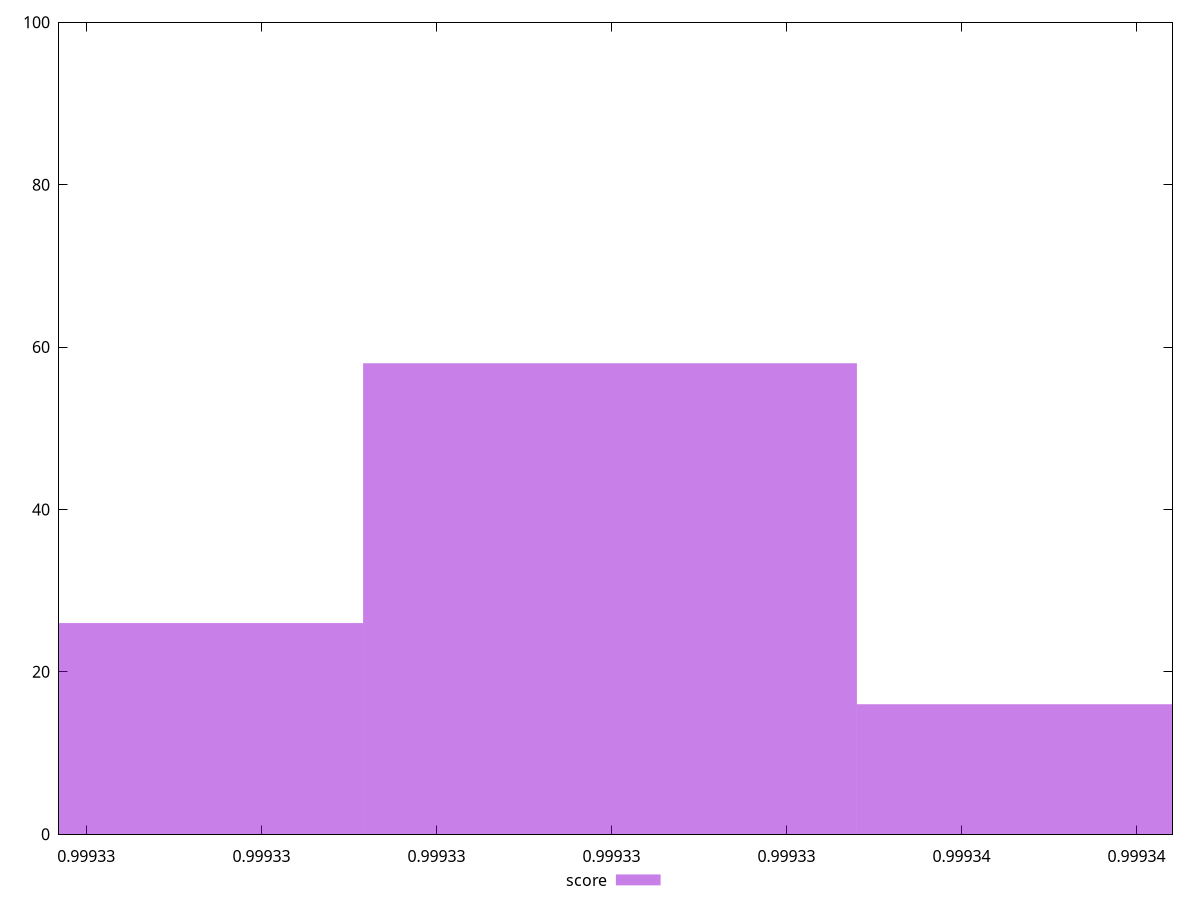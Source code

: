 reset

$score <<EOF
0.9993263410100717 26
0.9993376253102672 16
0.9993319831601695 58
EOF

set key outside below
set boxwidth 0.000005642150097731861
set xrange [0.999325687322488:0.9993384100389685]
set yrange [0:100]
set style fill transparent solid 0.5 noborder
set terminal svg size 640, 490 enhanced background rgb 'white'
set output "report_00007_2020-12-11T15:55:29.892Z/speed-index/samples/pages+cached+noexternal+nofonts+nosvg+noimg+nocss+nojs/score/histogram.svg"

plot $score title "score" with boxes

reset
